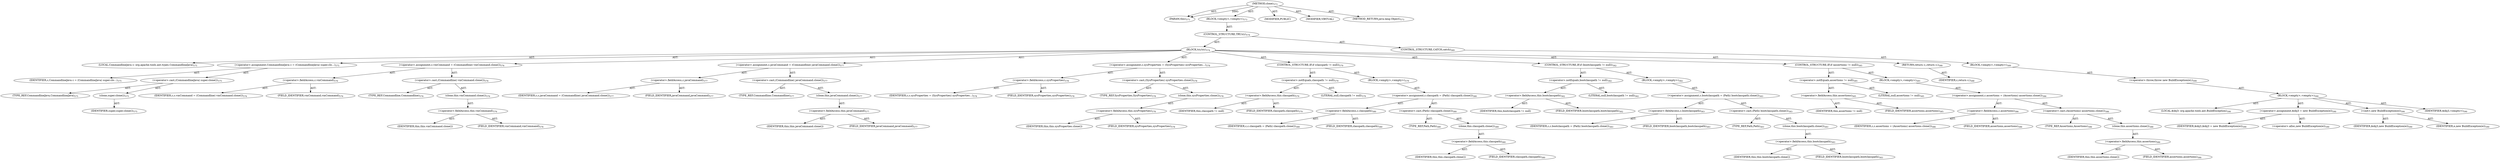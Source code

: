 digraph "clone" {  
"111669149736" [label = <(METHOD,clone)<SUB>573</SUB>> ]
"115964117045" [label = <(PARAM,this)<SUB>573</SUB>> ]
"25769803849" [label = <(BLOCK,&lt;empty&gt;,&lt;empty&gt;)<SUB>573</SUB>> ]
"47244640286" [label = <(CONTROL_STRUCTURE,TRY,try)<SUB>574</SUB>> ]
"25769803850" [label = <(BLOCK,try,try)<SUB>574</SUB>> ]
"94489280537" [label = <(LOCAL,CommandlineJava c: org.apache.tools.ant.types.CommandlineJava)<SUB>575</SUB>> ]
"30064771351" [label = <(&lt;operator&gt;.assignment,CommandlineJava c = (CommandlineJava) super.clo...)<SUB>575</SUB>> ]
"68719476945" [label = <(IDENTIFIER,c,CommandlineJava c = (CommandlineJava) super.clo...)<SUB>575</SUB>> ]
"30064771352" [label = <(&lt;operator&gt;.cast,(CommandlineJava) super.clone())<SUB>575</SUB>> ]
"180388626441" [label = <(TYPE_REF,CommandlineJava,CommandlineJava)<SUB>575</SUB>> ]
"30064771353" [label = <(clone,super.clone())<SUB>575</SUB>> ]
"68719476946" [label = <(IDENTIFIER,super,super.clone())<SUB>575</SUB>> ]
"30064771354" [label = <(&lt;operator&gt;.assignment,c.vmCommand = (Commandline) vmCommand.clone())<SUB>576</SUB>> ]
"30064771355" [label = <(&lt;operator&gt;.fieldAccess,c.vmCommand)<SUB>576</SUB>> ]
"68719476947" [label = <(IDENTIFIER,c,c.vmCommand = (Commandline) vmCommand.clone())<SUB>576</SUB>> ]
"55834574919" [label = <(FIELD_IDENTIFIER,vmCommand,vmCommand)<SUB>576</SUB>> ]
"30064771356" [label = <(&lt;operator&gt;.cast,(Commandline) vmCommand.clone())<SUB>576</SUB>> ]
"180388626442" [label = <(TYPE_REF,Commandline,Commandline)<SUB>576</SUB>> ]
"30064771357" [label = <(clone,this.vmCommand.clone())<SUB>576</SUB>> ]
"30064771358" [label = <(&lt;operator&gt;.fieldAccess,this.vmCommand)<SUB>576</SUB>> ]
"68719476948" [label = <(IDENTIFIER,this,this.vmCommand.clone())> ]
"55834574920" [label = <(FIELD_IDENTIFIER,vmCommand,vmCommand)<SUB>576</SUB>> ]
"30064771359" [label = <(&lt;operator&gt;.assignment,c.javaCommand = (Commandline) javaCommand.clone())<SUB>577</SUB>> ]
"30064771360" [label = <(&lt;operator&gt;.fieldAccess,c.javaCommand)<SUB>577</SUB>> ]
"68719476949" [label = <(IDENTIFIER,c,c.javaCommand = (Commandline) javaCommand.clone())<SUB>577</SUB>> ]
"55834574921" [label = <(FIELD_IDENTIFIER,javaCommand,javaCommand)<SUB>577</SUB>> ]
"30064771361" [label = <(&lt;operator&gt;.cast,(Commandline) javaCommand.clone())<SUB>577</SUB>> ]
"180388626443" [label = <(TYPE_REF,Commandline,Commandline)<SUB>577</SUB>> ]
"30064771362" [label = <(clone,this.javaCommand.clone())<SUB>577</SUB>> ]
"30064771363" [label = <(&lt;operator&gt;.fieldAccess,this.javaCommand)<SUB>577</SUB>> ]
"68719476950" [label = <(IDENTIFIER,this,this.javaCommand.clone())> ]
"55834574922" [label = <(FIELD_IDENTIFIER,javaCommand,javaCommand)<SUB>577</SUB>> ]
"30064771364" [label = <(&lt;operator&gt;.assignment,c.sysProperties = (SysProperties) sysProperties...)<SUB>578</SUB>> ]
"30064771365" [label = <(&lt;operator&gt;.fieldAccess,c.sysProperties)<SUB>578</SUB>> ]
"68719476951" [label = <(IDENTIFIER,c,c.sysProperties = (SysProperties) sysProperties...)<SUB>578</SUB>> ]
"55834574923" [label = <(FIELD_IDENTIFIER,sysProperties,sysProperties)<SUB>578</SUB>> ]
"30064771366" [label = <(&lt;operator&gt;.cast,(SysProperties) sysProperties.clone())<SUB>578</SUB>> ]
"180388626444" [label = <(TYPE_REF,SysProperties,SysProperties)<SUB>578</SUB>> ]
"30064771367" [label = <(clone,this.sysProperties.clone())<SUB>578</SUB>> ]
"30064771368" [label = <(&lt;operator&gt;.fieldAccess,this.sysProperties)<SUB>578</SUB>> ]
"68719476952" [label = <(IDENTIFIER,this,this.sysProperties.clone())> ]
"55834574924" [label = <(FIELD_IDENTIFIER,sysProperties,sysProperties)<SUB>578</SUB>> ]
"47244640287" [label = <(CONTROL_STRUCTURE,IF,if (classpath != null))<SUB>579</SUB>> ]
"30064771369" [label = <(&lt;operator&gt;.notEquals,classpath != null)<SUB>579</SUB>> ]
"30064771370" [label = <(&lt;operator&gt;.fieldAccess,this.classpath)<SUB>579</SUB>> ]
"68719476953" [label = <(IDENTIFIER,this,classpath != null)> ]
"55834574925" [label = <(FIELD_IDENTIFIER,classpath,classpath)<SUB>579</SUB>> ]
"90194313257" [label = <(LITERAL,null,classpath != null)<SUB>579</SUB>> ]
"25769803851" [label = <(BLOCK,&lt;empty&gt;,&lt;empty&gt;)<SUB>579</SUB>> ]
"30064771371" [label = <(&lt;operator&gt;.assignment,c.classpath = (Path) classpath.clone())<SUB>580</SUB>> ]
"30064771372" [label = <(&lt;operator&gt;.fieldAccess,c.classpath)<SUB>580</SUB>> ]
"68719476954" [label = <(IDENTIFIER,c,c.classpath = (Path) classpath.clone())<SUB>580</SUB>> ]
"55834574926" [label = <(FIELD_IDENTIFIER,classpath,classpath)<SUB>580</SUB>> ]
"30064771373" [label = <(&lt;operator&gt;.cast,(Path) classpath.clone())<SUB>580</SUB>> ]
"180388626445" [label = <(TYPE_REF,Path,Path)<SUB>580</SUB>> ]
"30064771374" [label = <(clone,this.classpath.clone())<SUB>580</SUB>> ]
"30064771375" [label = <(&lt;operator&gt;.fieldAccess,this.classpath)<SUB>580</SUB>> ]
"68719476955" [label = <(IDENTIFIER,this,this.classpath.clone())> ]
"55834574927" [label = <(FIELD_IDENTIFIER,classpath,classpath)<SUB>580</SUB>> ]
"47244640288" [label = <(CONTROL_STRUCTURE,IF,if (bootclasspath != null))<SUB>582</SUB>> ]
"30064771376" [label = <(&lt;operator&gt;.notEquals,bootclasspath != null)<SUB>582</SUB>> ]
"30064771377" [label = <(&lt;operator&gt;.fieldAccess,this.bootclasspath)<SUB>582</SUB>> ]
"68719476956" [label = <(IDENTIFIER,this,bootclasspath != null)> ]
"55834574928" [label = <(FIELD_IDENTIFIER,bootclasspath,bootclasspath)<SUB>582</SUB>> ]
"90194313258" [label = <(LITERAL,null,bootclasspath != null)<SUB>582</SUB>> ]
"25769803852" [label = <(BLOCK,&lt;empty&gt;,&lt;empty&gt;)<SUB>582</SUB>> ]
"30064771378" [label = <(&lt;operator&gt;.assignment,c.bootclasspath = (Path) bootclasspath.clone())<SUB>583</SUB>> ]
"30064771379" [label = <(&lt;operator&gt;.fieldAccess,c.bootclasspath)<SUB>583</SUB>> ]
"68719476957" [label = <(IDENTIFIER,c,c.bootclasspath = (Path) bootclasspath.clone())<SUB>583</SUB>> ]
"55834574929" [label = <(FIELD_IDENTIFIER,bootclasspath,bootclasspath)<SUB>583</SUB>> ]
"30064771380" [label = <(&lt;operator&gt;.cast,(Path) bootclasspath.clone())<SUB>583</SUB>> ]
"180388626446" [label = <(TYPE_REF,Path,Path)<SUB>583</SUB>> ]
"30064771381" [label = <(clone,this.bootclasspath.clone())<SUB>583</SUB>> ]
"30064771382" [label = <(&lt;operator&gt;.fieldAccess,this.bootclasspath)<SUB>583</SUB>> ]
"68719476958" [label = <(IDENTIFIER,this,this.bootclasspath.clone())> ]
"55834574930" [label = <(FIELD_IDENTIFIER,bootclasspath,bootclasspath)<SUB>583</SUB>> ]
"47244640289" [label = <(CONTROL_STRUCTURE,IF,if (assertions != null))<SUB>585</SUB>> ]
"30064771383" [label = <(&lt;operator&gt;.notEquals,assertions != null)<SUB>585</SUB>> ]
"30064771384" [label = <(&lt;operator&gt;.fieldAccess,this.assertions)<SUB>585</SUB>> ]
"68719476959" [label = <(IDENTIFIER,this,assertions != null)> ]
"55834574931" [label = <(FIELD_IDENTIFIER,assertions,assertions)<SUB>585</SUB>> ]
"90194313259" [label = <(LITERAL,null,assertions != null)<SUB>585</SUB>> ]
"25769803853" [label = <(BLOCK,&lt;empty&gt;,&lt;empty&gt;)<SUB>585</SUB>> ]
"30064771385" [label = <(&lt;operator&gt;.assignment,c.assertions = (Assertions) assertions.clone())<SUB>586</SUB>> ]
"30064771386" [label = <(&lt;operator&gt;.fieldAccess,c.assertions)<SUB>586</SUB>> ]
"68719476960" [label = <(IDENTIFIER,c,c.assertions = (Assertions) assertions.clone())<SUB>586</SUB>> ]
"55834574932" [label = <(FIELD_IDENTIFIER,assertions,assertions)<SUB>586</SUB>> ]
"30064771387" [label = <(&lt;operator&gt;.cast,(Assertions) assertions.clone())<SUB>586</SUB>> ]
"180388626447" [label = <(TYPE_REF,Assertions,Assertions)<SUB>586</SUB>> ]
"30064771388" [label = <(clone,this.assertions.clone())<SUB>586</SUB>> ]
"30064771389" [label = <(&lt;operator&gt;.fieldAccess,this.assertions)<SUB>586</SUB>> ]
"68719476961" [label = <(IDENTIFIER,this,this.assertions.clone())> ]
"55834574933" [label = <(FIELD_IDENTIFIER,assertions,assertions)<SUB>586</SUB>> ]
"146028888091" [label = <(RETURN,return c;,return c;)<SUB>588</SUB>> ]
"68719476962" [label = <(IDENTIFIER,c,return c;)<SUB>588</SUB>> ]
"47244640290" [label = <(CONTROL_STRUCTURE,CATCH,catch)<SUB>589</SUB>> ]
"25769803854" [label = <(BLOCK,&lt;empty&gt;,&lt;empty&gt;)<SUB>589</SUB>> ]
"30064771390" [label = <(&lt;operator&gt;.throw,throw new BuildException(e);)<SUB>590</SUB>> ]
"25769803855" [label = <(BLOCK,&lt;empty&gt;,&lt;empty&gt;)<SUB>590</SUB>> ]
"94489280538" [label = <(LOCAL,$obj3: org.apache.tools.ant.BuildException)<SUB>590</SUB>> ]
"30064771391" [label = <(&lt;operator&gt;.assignment,$obj3 = new BuildException(e))<SUB>590</SUB>> ]
"68719476963" [label = <(IDENTIFIER,$obj3,$obj3 = new BuildException(e))<SUB>590</SUB>> ]
"30064771392" [label = <(&lt;operator&gt;.alloc,new BuildException(e))<SUB>590</SUB>> ]
"30064771393" [label = <(&lt;init&gt;,new BuildException(e))<SUB>590</SUB>> ]
"68719476964" [label = <(IDENTIFIER,$obj3,new BuildException(e))<SUB>590</SUB>> ]
"68719476965" [label = <(IDENTIFIER,e,new BuildException(e))<SUB>590</SUB>> ]
"68719476966" [label = <(IDENTIFIER,$obj3,&lt;empty&gt;)<SUB>590</SUB>> ]
"133143986267" [label = <(MODIFIER,PUBLIC)> ]
"133143986268" [label = <(MODIFIER,VIRTUAL)> ]
"128849018920" [label = <(METHOD_RETURN,java.lang.Object)<SUB>573</SUB>> ]
  "111669149736" -> "115964117045"  [ label = "AST: "] 
  "111669149736" -> "25769803849"  [ label = "AST: "] 
  "111669149736" -> "133143986267"  [ label = "AST: "] 
  "111669149736" -> "133143986268"  [ label = "AST: "] 
  "111669149736" -> "128849018920"  [ label = "AST: "] 
  "25769803849" -> "47244640286"  [ label = "AST: "] 
  "47244640286" -> "25769803850"  [ label = "AST: "] 
  "47244640286" -> "47244640290"  [ label = "AST: "] 
  "25769803850" -> "94489280537"  [ label = "AST: "] 
  "25769803850" -> "30064771351"  [ label = "AST: "] 
  "25769803850" -> "30064771354"  [ label = "AST: "] 
  "25769803850" -> "30064771359"  [ label = "AST: "] 
  "25769803850" -> "30064771364"  [ label = "AST: "] 
  "25769803850" -> "47244640287"  [ label = "AST: "] 
  "25769803850" -> "47244640288"  [ label = "AST: "] 
  "25769803850" -> "47244640289"  [ label = "AST: "] 
  "25769803850" -> "146028888091"  [ label = "AST: "] 
  "30064771351" -> "68719476945"  [ label = "AST: "] 
  "30064771351" -> "30064771352"  [ label = "AST: "] 
  "30064771352" -> "180388626441"  [ label = "AST: "] 
  "30064771352" -> "30064771353"  [ label = "AST: "] 
  "30064771353" -> "68719476946"  [ label = "AST: "] 
  "30064771354" -> "30064771355"  [ label = "AST: "] 
  "30064771354" -> "30064771356"  [ label = "AST: "] 
  "30064771355" -> "68719476947"  [ label = "AST: "] 
  "30064771355" -> "55834574919"  [ label = "AST: "] 
  "30064771356" -> "180388626442"  [ label = "AST: "] 
  "30064771356" -> "30064771357"  [ label = "AST: "] 
  "30064771357" -> "30064771358"  [ label = "AST: "] 
  "30064771358" -> "68719476948"  [ label = "AST: "] 
  "30064771358" -> "55834574920"  [ label = "AST: "] 
  "30064771359" -> "30064771360"  [ label = "AST: "] 
  "30064771359" -> "30064771361"  [ label = "AST: "] 
  "30064771360" -> "68719476949"  [ label = "AST: "] 
  "30064771360" -> "55834574921"  [ label = "AST: "] 
  "30064771361" -> "180388626443"  [ label = "AST: "] 
  "30064771361" -> "30064771362"  [ label = "AST: "] 
  "30064771362" -> "30064771363"  [ label = "AST: "] 
  "30064771363" -> "68719476950"  [ label = "AST: "] 
  "30064771363" -> "55834574922"  [ label = "AST: "] 
  "30064771364" -> "30064771365"  [ label = "AST: "] 
  "30064771364" -> "30064771366"  [ label = "AST: "] 
  "30064771365" -> "68719476951"  [ label = "AST: "] 
  "30064771365" -> "55834574923"  [ label = "AST: "] 
  "30064771366" -> "180388626444"  [ label = "AST: "] 
  "30064771366" -> "30064771367"  [ label = "AST: "] 
  "30064771367" -> "30064771368"  [ label = "AST: "] 
  "30064771368" -> "68719476952"  [ label = "AST: "] 
  "30064771368" -> "55834574924"  [ label = "AST: "] 
  "47244640287" -> "30064771369"  [ label = "AST: "] 
  "47244640287" -> "25769803851"  [ label = "AST: "] 
  "30064771369" -> "30064771370"  [ label = "AST: "] 
  "30064771369" -> "90194313257"  [ label = "AST: "] 
  "30064771370" -> "68719476953"  [ label = "AST: "] 
  "30064771370" -> "55834574925"  [ label = "AST: "] 
  "25769803851" -> "30064771371"  [ label = "AST: "] 
  "30064771371" -> "30064771372"  [ label = "AST: "] 
  "30064771371" -> "30064771373"  [ label = "AST: "] 
  "30064771372" -> "68719476954"  [ label = "AST: "] 
  "30064771372" -> "55834574926"  [ label = "AST: "] 
  "30064771373" -> "180388626445"  [ label = "AST: "] 
  "30064771373" -> "30064771374"  [ label = "AST: "] 
  "30064771374" -> "30064771375"  [ label = "AST: "] 
  "30064771375" -> "68719476955"  [ label = "AST: "] 
  "30064771375" -> "55834574927"  [ label = "AST: "] 
  "47244640288" -> "30064771376"  [ label = "AST: "] 
  "47244640288" -> "25769803852"  [ label = "AST: "] 
  "30064771376" -> "30064771377"  [ label = "AST: "] 
  "30064771376" -> "90194313258"  [ label = "AST: "] 
  "30064771377" -> "68719476956"  [ label = "AST: "] 
  "30064771377" -> "55834574928"  [ label = "AST: "] 
  "25769803852" -> "30064771378"  [ label = "AST: "] 
  "30064771378" -> "30064771379"  [ label = "AST: "] 
  "30064771378" -> "30064771380"  [ label = "AST: "] 
  "30064771379" -> "68719476957"  [ label = "AST: "] 
  "30064771379" -> "55834574929"  [ label = "AST: "] 
  "30064771380" -> "180388626446"  [ label = "AST: "] 
  "30064771380" -> "30064771381"  [ label = "AST: "] 
  "30064771381" -> "30064771382"  [ label = "AST: "] 
  "30064771382" -> "68719476958"  [ label = "AST: "] 
  "30064771382" -> "55834574930"  [ label = "AST: "] 
  "47244640289" -> "30064771383"  [ label = "AST: "] 
  "47244640289" -> "25769803853"  [ label = "AST: "] 
  "30064771383" -> "30064771384"  [ label = "AST: "] 
  "30064771383" -> "90194313259"  [ label = "AST: "] 
  "30064771384" -> "68719476959"  [ label = "AST: "] 
  "30064771384" -> "55834574931"  [ label = "AST: "] 
  "25769803853" -> "30064771385"  [ label = "AST: "] 
  "30064771385" -> "30064771386"  [ label = "AST: "] 
  "30064771385" -> "30064771387"  [ label = "AST: "] 
  "30064771386" -> "68719476960"  [ label = "AST: "] 
  "30064771386" -> "55834574932"  [ label = "AST: "] 
  "30064771387" -> "180388626447"  [ label = "AST: "] 
  "30064771387" -> "30064771388"  [ label = "AST: "] 
  "30064771388" -> "30064771389"  [ label = "AST: "] 
  "30064771389" -> "68719476961"  [ label = "AST: "] 
  "30064771389" -> "55834574933"  [ label = "AST: "] 
  "146028888091" -> "68719476962"  [ label = "AST: "] 
  "47244640290" -> "25769803854"  [ label = "AST: "] 
  "25769803854" -> "30064771390"  [ label = "AST: "] 
  "30064771390" -> "25769803855"  [ label = "AST: "] 
  "25769803855" -> "94489280538"  [ label = "AST: "] 
  "25769803855" -> "30064771391"  [ label = "AST: "] 
  "25769803855" -> "30064771393"  [ label = "AST: "] 
  "25769803855" -> "68719476966"  [ label = "AST: "] 
  "30064771391" -> "68719476963"  [ label = "AST: "] 
  "30064771391" -> "30064771392"  [ label = "AST: "] 
  "30064771393" -> "68719476964"  [ label = "AST: "] 
  "30064771393" -> "68719476965"  [ label = "AST: "] 
  "111669149736" -> "115964117045"  [ label = "DDG: "] 
}
